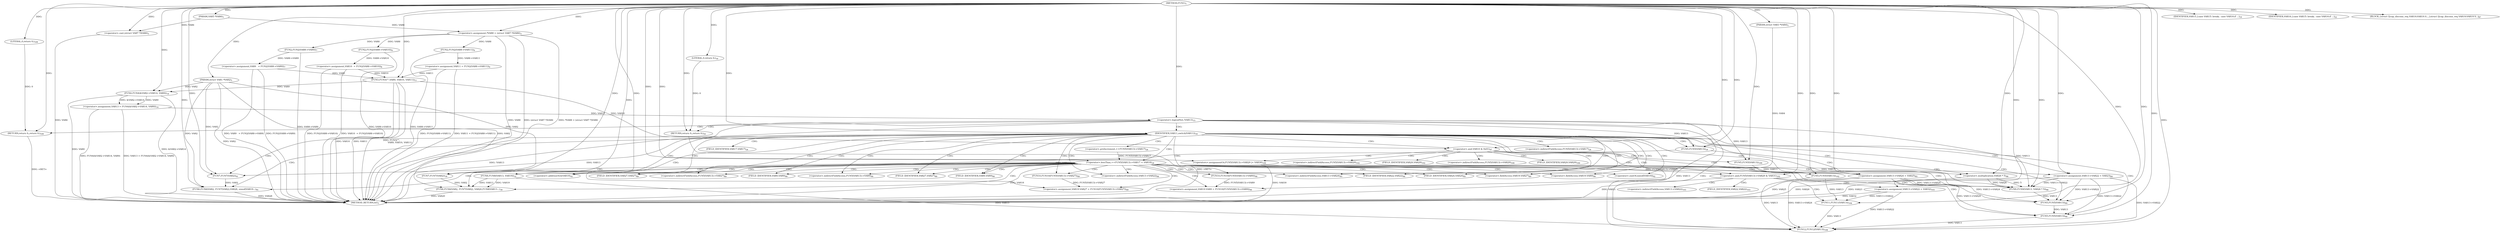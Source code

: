 digraph "FUN1" {  
"8" [label = <(METHOD,FUN1)<SUB>1</SUB>> ]
"166" [label = <(METHOD_RETURN,int)<SUB>1</SUB>> ]
"9" [label = <(PARAM,struct VAR1 *VAR2)<SUB>1</SUB>> ]
"10" [label = <(PARAM,struct VAR3 *VAR4)<SUB>1</SUB>> ]
"11" [label = <(PARAM,VAR5 *VAR6)<SUB>1</SUB>> ]
"14" [label = <(&lt;operator&gt;.assignment,*VAR8 = (struct VAR7 *)VAR6)<SUB>3</SUB>> ]
"23" [label = <(&lt;operator&gt;.assignment,VAR9   = FUN2(VAR8-&gt;VAR9))<SUB>7</SUB>> ]
"29" [label = <(&lt;operator&gt;.assignment,VAR10  = FUN2(VAR8-&gt;VAR10))<SUB>8</SUB>> ]
"35" [label = <(&lt;operator&gt;.assignment,VAR11 = FUN2(VAR8-&gt;VAR11))<SUB>9</SUB>> ]
"41" [label = <(FUN3,FUN3(&quot;&quot;,
			VAR9, VAR10, VAR11))<SUB>11</SUB>> ]
"46" [label = <(&lt;operator&gt;.assignment,VAR13 = FUN4(&amp;VAR2-&gt;VAR14, VAR9))<SUB>14</SUB>> ]
"140" [label = <(&lt;operators&gt;.assignmentOr,FUN5(VAR13)-&gt;VAR29 |= VAR30)<SUB>100</SUB>> ]
"162" [label = <(FUN12,FUN12(VAR13))<SUB>108</SUB>> ]
"164" [label = <(RETURN,return 0;,return 0;)<SUB>109</SUB>> ]
"55" [label = <(&lt;operator&gt;.logicalNot,!VAR13)<SUB>15</SUB>> ]
"61" [label = <(IDENTIFIER,VAR11,switch(VAR11))<SUB>18</SUB>> ]
"135" [label = <(&lt;operator&gt;.and,VAR10 &amp; 0x01)<SUB>97</SUB>> ]
"147" [label = <(&lt;operator&gt;.and,FUN5(VAR13)-&gt;VAR29 &amp; VAR31)<SUB>102</SUB>> ]
"165" [label = <(LITERAL,0,return 0;)<SUB>109</SUB>> ]
"16" [label = <(&lt;operator&gt;.cast,(struct VAR7 *)VAR6)<SUB>3</SUB>> ]
"25" [label = <(FUN2,FUN2(VAR8-&gt;VAR9))<SUB>7</SUB>> ]
"31" [label = <(FUN2,FUN2(VAR8-&gt;VAR10))<SUB>8</SUB>> ]
"37" [label = <(FUN2,FUN2(VAR8-&gt;VAR11))<SUB>9</SUB>> ]
"48" [label = <(FUN4,FUN4(&amp;VAR2-&gt;VAR14, VAR9))<SUB>14</SUB>> ]
"58" [label = <(RETURN,return 0;,return 0;)<SUB>16</SUB>> ]
"64" [label = <(IDENTIFIER,VAR15,{
	case VAR15:
 		break;
 
 	case VAR16:

		if ...)<SUB>19</SUB>> ]
"67" [label = <(IDENTIFIER,VAR16,{
	case VAR15:
 		break;
 
 	case VAR16:

		if ...)<SUB>22</SUB>> ]
"89" [label = <(&lt;operator&gt;.assignment,VAR13-&gt;VAR22 = VAR23)<SUB>84</SUB>> ]
"94" [label = <(&lt;operator&gt;.assignment,VAR13-&gt;VAR24 = VAR25)<SUB>85</SUB>> ]
"99" [label = <(FUN9,FUN9(VAR13, VAR26 * 5))<SUB>86</SUB>> ]
"104" [label = <(BLOCK,{
			struct l2cap_disconn_req VAR19;
			VAR19.V...,{
			struct l2cap_disconn_req VAR19;
			VAR19.V...)<SUB>87</SUB>> ]
"154" [label = <(&lt;operator&gt;.assignment,VAR13-&gt;VAR22 = VAR32)<SUB>103</SUB>> ]
"159" [label = <(FUN11,FUN11(VAR13))<SUB>104</SUB>> ]
"59" [label = <(LITERAL,0,return 0;)<SUB>16</SUB>> ]
"69" [label = <(&lt;operator&gt;.lessThan,++FUN5(VAR13)-&gt;VAR17 &lt; VAR18)<SUB>24</SUB>> ]
"106" [label = <(&lt;operator&gt;.assignment,VAR19.VAR27 = FUN10(FUN5(VAR13)-&gt;VAR27))<SUB>89</SUB>> ]
"115" [label = <(&lt;operator&gt;.assignment,VAR19.VAR9 = FUN10(FUN5(VAR13)-&gt;VAR9))<SUB>90</SUB>> ]
"124" [label = <(FUN6,FUN6(VAR2, FUN7(VAR2),
					VAR28, sizeof(VAR19...)<SUB>91</SUB>> ]
"142" [label = <(FUN5,FUN5(VAR13))<SUB>100</SUB>> ]
"78" [label = <(FUN6,FUN6(VAR2, FUN7(VAR2), VAR20,

						FUN8(VAR13...)<SUB>30</SUB>> ]
"101" [label = <(&lt;operator&gt;.multiplication,VAR26 * 5)<SUB>86</SUB>> ]
"149" [label = <(FUN5,FUN5(VAR13))<SUB>102</SUB>> ]
"70" [label = <(&lt;operator&gt;.preIncrement,++FUN5(VAR13)-&gt;VAR17)<SUB>24</SUB>> ]
"110" [label = <(FUN10,FUN10(FUN5(VAR13)-&gt;VAR27))<SUB>89</SUB>> ]
"119" [label = <(FUN10,FUN10(FUN5(VAR13)-&gt;VAR9))<SUB>90</SUB>> ]
"126" [label = <(FUN7,FUN7(VAR2))<SUB>91</SUB>> ]
"80" [label = <(FUN7,FUN7(VAR2))<SUB>30</SUB>> ]
"83" [label = <(FUN8,FUN8(VAR13, VAR19))<SUB>32</SUB>> ]
"72" [label = <(FUN5,FUN5(VAR13))<SUB>24</SUB>> ]
"112" [label = <(FUN5,FUN5(VAR13))<SUB>89</SUB>> ]
"121" [label = <(FUN5,FUN5(VAR13))<SUB>90</SUB>> ]
"141" [label = <(&lt;operator&gt;.indirectFieldAccess,FUN5(VAR13)-&gt;VAR29)<SUB>100</SUB>> ]
"144" [label = <(FIELD_IDENTIFIER,VAR29,VAR29)<SUB>100</SUB>> ]
"148" [label = <(&lt;operator&gt;.indirectFieldAccess,FUN5(VAR13)-&gt;VAR29)<SUB>102</SUB>> ]
"90" [label = <(&lt;operator&gt;.indirectFieldAccess,VAR13-&gt;VAR22)<SUB>84</SUB>> ]
"95" [label = <(&lt;operator&gt;.indirectFieldAccess,VAR13-&gt;VAR24)<SUB>85</SUB>> ]
"151" [label = <(FIELD_IDENTIFIER,VAR29,VAR29)<SUB>102</SUB>> ]
"155" [label = <(&lt;operator&gt;.indirectFieldAccess,VAR13-&gt;VAR22)<SUB>103</SUB>> ]
"92" [label = <(FIELD_IDENTIFIER,VAR22,VAR22)<SUB>84</SUB>> ]
"97" [label = <(FIELD_IDENTIFIER,VAR24,VAR24)<SUB>85</SUB>> ]
"107" [label = <(&lt;operator&gt;.fieldAccess,VAR19.VAR27)<SUB>89</SUB>> ]
"116" [label = <(&lt;operator&gt;.fieldAccess,VAR19.VAR9)<SUB>90</SUB>> ]
"129" [label = <(&lt;operator&gt;.sizeOf,sizeof(VAR19))<SUB>92</SUB>> ]
"131" [label = <(&lt;operator&gt;.addressOf,&amp;VAR19)<SUB>92</SUB>> ]
"157" [label = <(FIELD_IDENTIFIER,VAR22,VAR22)<SUB>103</SUB>> ]
"71" [label = <(&lt;operator&gt;.indirectFieldAccess,FUN5(VAR13)-&gt;VAR17)<SUB>24</SUB>> ]
"109" [label = <(FIELD_IDENTIFIER,VAR27,VAR27)<SUB>89</SUB>> ]
"111" [label = <(&lt;operator&gt;.indirectFieldAccess,FUN5(VAR13)-&gt;VAR27)<SUB>89</SUB>> ]
"118" [label = <(FIELD_IDENTIFIER,VAR9,VAR9)<SUB>90</SUB>> ]
"120" [label = <(&lt;operator&gt;.indirectFieldAccess,FUN5(VAR13)-&gt;VAR9)<SUB>90</SUB>> ]
"74" [label = <(FIELD_IDENTIFIER,VAR17,VAR17)<SUB>24</SUB>> ]
"114" [label = <(FIELD_IDENTIFIER,VAR27,VAR27)<SUB>89</SUB>> ]
"123" [label = <(FIELD_IDENTIFIER,VAR9,VAR9)<SUB>90</SUB>> ]
  "58" -> "166"  [ label = "DDG: &lt;RET&gt;"] 
  "164" -> "166"  [ label = "DDG: &lt;RET&gt;"] 
  "9" -> "166"  [ label = "DDG: VAR2"] 
  "10" -> "166"  [ label = "DDG: VAR4"] 
  "14" -> "166"  [ label = "DDG: VAR8"] 
  "16" -> "166"  [ label = "DDG: VAR6"] 
  "14" -> "166"  [ label = "DDG: (struct VAR7 *)VAR6"] 
  "14" -> "166"  [ label = "DDG: *VAR8 = (struct VAR7 *)VAR6"] 
  "25" -> "166"  [ label = "DDG: VAR8-&gt;VAR9"] 
  "23" -> "166"  [ label = "DDG: FUN2(VAR8-&gt;VAR9)"] 
  "23" -> "166"  [ label = "DDG: VAR9   = FUN2(VAR8-&gt;VAR9)"] 
  "31" -> "166"  [ label = "DDG: VAR8-&gt;VAR10"] 
  "29" -> "166"  [ label = "DDG: FUN2(VAR8-&gt;VAR10)"] 
  "29" -> "166"  [ label = "DDG: VAR10  = FUN2(VAR8-&gt;VAR10)"] 
  "37" -> "166"  [ label = "DDG: VAR8-&gt;VAR11"] 
  "35" -> "166"  [ label = "DDG: FUN2(VAR8-&gt;VAR11)"] 
  "35" -> "166"  [ label = "DDG: VAR11 = FUN2(VAR8-&gt;VAR11)"] 
  "41" -> "166"  [ label = "DDG: VAR10"] 
  "41" -> "166"  [ label = "DDG: VAR11"] 
  "41" -> "166"  [ label = "DDG: FUN3(&quot;&quot;,
			VAR9, VAR10, VAR11)"] 
  "48" -> "166"  [ label = "DDG: &amp;VAR2-&gt;VAR14"] 
  "48" -> "166"  [ label = "DDG: VAR9"] 
  "46" -> "166"  [ label = "DDG: FUN4(&amp;VAR2-&gt;VAR14, VAR9)"] 
  "46" -> "166"  [ label = "DDG: VAR13 = FUN4(&amp;VAR2-&gt;VAR14, VAR9)"] 
  "55" -> "166"  [ label = "DDG: VAR13"] 
  "55" -> "166"  [ label = "DDG: !VAR13"] 
  "124" -> "166"  [ label = "DDG: VAR28"] 
  "140" -> "166"  [ label = "DDG: VAR30"] 
  "78" -> "166"  [ label = "DDG: VAR20"] 
  "94" -> "166"  [ label = "DDG: VAR25"] 
  "147" -> "166"  [ label = "DDG: VAR31"] 
  "101" -> "166"  [ label = "DDG: VAR26"] 
  "154" -> "166"  [ label = "DDG: VAR32"] 
  "89" -> "166"  [ label = "DDG: VAR23"] 
  "69" -> "166"  [ label = "DDG: VAR18"] 
  "8" -> "9"  [ label = "DDG: "] 
  "8" -> "10"  [ label = "DDG: "] 
  "8" -> "11"  [ label = "DDG: "] 
  "11" -> "14"  [ label = "DDG: VAR6"] 
  "8" -> "14"  [ label = "DDG: "] 
  "25" -> "23"  [ label = "DDG: VAR8-&gt;VAR9"] 
  "31" -> "29"  [ label = "DDG: VAR8-&gt;VAR10"] 
  "37" -> "35"  [ label = "DDG: VAR8-&gt;VAR11"] 
  "48" -> "46"  [ label = "DDG: &amp;VAR2-&gt;VAR14"] 
  "48" -> "46"  [ label = "DDG: VAR9"] 
  "8" -> "140"  [ label = "DDG: "] 
  "165" -> "164"  [ label = "DDG: 0"] 
  "8" -> "164"  [ label = "DDG: "] 
  "8" -> "41"  [ label = "DDG: "] 
  "23" -> "41"  [ label = "DDG: VAR9"] 
  "29" -> "41"  [ label = "DDG: VAR10"] 
  "35" -> "41"  [ label = "DDG: VAR11"] 
  "8" -> "61"  [ label = "DDG: "] 
  "55" -> "162"  [ label = "DDG: VAR13"] 
  "89" -> "162"  [ label = "DDG: VAR13-&gt;VAR22"] 
  "94" -> "162"  [ label = "DDG: VAR13-&gt;VAR24"] 
  "121" -> "162"  [ label = "DDG: VAR13"] 
  "83" -> "162"  [ label = "DDG: VAR13"] 
  "149" -> "162"  [ label = "DDG: VAR13"] 
  "154" -> "162"  [ label = "DDG: VAR13-&gt;VAR22"] 
  "159" -> "162"  [ label = "DDG: VAR13"] 
  "8" -> "162"  [ label = "DDG: "] 
  "8" -> "165"  [ label = "DDG: "] 
  "11" -> "16"  [ label = "DDG: VAR6"] 
  "8" -> "16"  [ label = "DDG: "] 
  "14" -> "25"  [ label = "DDG: VAR8"] 
  "14" -> "31"  [ label = "DDG: VAR8"] 
  "14" -> "37"  [ label = "DDG: VAR8"] 
  "9" -> "48"  [ label = "DDG: VAR2"] 
  "41" -> "48"  [ label = "DDG: VAR9"] 
  "8" -> "48"  [ label = "DDG: "] 
  "46" -> "55"  [ label = "DDG: VAR13"] 
  "8" -> "55"  [ label = "DDG: "] 
  "59" -> "58"  [ label = "DDG: 0"] 
  "8" -> "58"  [ label = "DDG: "] 
  "8" -> "64"  [ label = "DDG: "] 
  "8" -> "67"  [ label = "DDG: "] 
  "8" -> "89"  [ label = "DDG: "] 
  "8" -> "94"  [ label = "DDG: "] 
  "8" -> "104"  [ label = "DDG: "] 
  "41" -> "135"  [ label = "DDG: VAR10"] 
  "8" -> "135"  [ label = "DDG: "] 
  "140" -> "147"  [ label = "DDG: FUN5(VAR13)-&gt;VAR29"] 
  "8" -> "147"  [ label = "DDG: "] 
  "8" -> "154"  [ label = "DDG: "] 
  "8" -> "59"  [ label = "DDG: "] 
  "55" -> "99"  [ label = "DDG: VAR13"] 
  "72" -> "99"  [ label = "DDG: VAR13"] 
  "89" -> "99"  [ label = "DDG: VAR13-&gt;VAR22"] 
  "94" -> "99"  [ label = "DDG: VAR13-&gt;VAR24"] 
  "8" -> "99"  [ label = "DDG: "] 
  "101" -> "99"  [ label = "DDG: VAR26"] 
  "101" -> "99"  [ label = "DDG: 5"] 
  "110" -> "106"  [ label = "DDG: FUN5(VAR13)-&gt;VAR27"] 
  "119" -> "115"  [ label = "DDG: FUN5(VAR13)-&gt;VAR9"] 
  "55" -> "142"  [ label = "DDG: VAR13"] 
  "8" -> "142"  [ label = "DDG: "] 
  "149" -> "159"  [ label = "DDG: VAR13"] 
  "154" -> "159"  [ label = "DDG: VAR13-&gt;VAR22"] 
  "8" -> "159"  [ label = "DDG: "] 
  "70" -> "69"  [ label = "DDG: FUN5(VAR13)-&gt;VAR17"] 
  "8" -> "69"  [ label = "DDG: "] 
  "8" -> "101"  [ label = "DDG: "] 
  "126" -> "124"  [ label = "DDG: VAR2"] 
  "8" -> "124"  [ label = "DDG: "] 
  "9" -> "124"  [ label = "DDG: VAR2"] 
  "142" -> "149"  [ label = "DDG: VAR13"] 
  "8" -> "149"  [ label = "DDG: "] 
  "80" -> "78"  [ label = "DDG: VAR2"] 
  "8" -> "78"  [ label = "DDG: "] 
  "9" -> "78"  [ label = "DDG: VAR2"] 
  "83" -> "78"  [ label = "DDG: VAR13"] 
  "83" -> "78"  [ label = "DDG: VAR19"] 
  "9" -> "126"  [ label = "DDG: VAR2"] 
  "8" -> "126"  [ label = "DDG: "] 
  "9" -> "80"  [ label = "DDG: VAR2"] 
  "8" -> "80"  [ label = "DDG: "] 
  "72" -> "83"  [ label = "DDG: VAR13"] 
  "8" -> "83"  [ label = "DDG: "] 
  "55" -> "72"  [ label = "DDG: VAR13"] 
  "8" -> "72"  [ label = "DDG: "] 
  "89" -> "112"  [ label = "DDG: VAR13-&gt;VAR22"] 
  "94" -> "112"  [ label = "DDG: VAR13-&gt;VAR24"] 
  "99" -> "112"  [ label = "DDG: VAR13"] 
  "8" -> "112"  [ label = "DDG: "] 
  "89" -> "121"  [ label = "DDG: VAR13-&gt;VAR22"] 
  "94" -> "121"  [ label = "DDG: VAR13-&gt;VAR24"] 
  "112" -> "121"  [ label = "DDG: VAR13"] 
  "8" -> "121"  [ label = "DDG: "] 
  "55" -> "162"  [ label = "CDG: "] 
  "55" -> "58"  [ label = "CDG: "] 
  "55" -> "61"  [ label = "CDG: "] 
  "55" -> "164"  [ label = "CDG: "] 
  "61" -> "107"  [ label = "CDG: "] 
  "61" -> "94"  [ label = "CDG: "] 
  "61" -> "115"  [ label = "CDG: "] 
  "61" -> "120"  [ label = "CDG: "] 
  "61" -> "114"  [ label = "CDG: "] 
  "61" -> "131"  [ label = "CDG: "] 
  "61" -> "69"  [ label = "CDG: "] 
  "61" -> "74"  [ label = "CDG: "] 
  "61" -> "119"  [ label = "CDG: "] 
  "61" -> "121"  [ label = "CDG: "] 
  "61" -> "95"  [ label = "CDG: "] 
  "61" -> "92"  [ label = "CDG: "] 
  "61" -> "97"  [ label = "CDG: "] 
  "61" -> "112"  [ label = "CDG: "] 
  "61" -> "129"  [ label = "CDG: "] 
  "61" -> "101"  [ label = "CDG: "] 
  "61" -> "90"  [ label = "CDG: "] 
  "61" -> "118"  [ label = "CDG: "] 
  "61" -> "70"  [ label = "CDG: "] 
  "61" -> "111"  [ label = "CDG: "] 
  "61" -> "89"  [ label = "CDG: "] 
  "61" -> "116"  [ label = "CDG: "] 
  "61" -> "99"  [ label = "CDG: "] 
  "61" -> "72"  [ label = "CDG: "] 
  "61" -> "123"  [ label = "CDG: "] 
  "61" -> "106"  [ label = "CDG: "] 
  "61" -> "126"  [ label = "CDG: "] 
  "61" -> "71"  [ label = "CDG: "] 
  "61" -> "135"  [ label = "CDG: "] 
  "61" -> "110"  [ label = "CDG: "] 
  "61" -> "124"  [ label = "CDG: "] 
  "61" -> "109"  [ label = "CDG: "] 
  "135" -> "149"  [ label = "CDG: "] 
  "135" -> "151"  [ label = "CDG: "] 
  "135" -> "144"  [ label = "CDG: "] 
  "135" -> "148"  [ label = "CDG: "] 
  "135" -> "141"  [ label = "CDG: "] 
  "135" -> "142"  [ label = "CDG: "] 
  "135" -> "140"  [ label = "CDG: "] 
  "135" -> "147"  [ label = "CDG: "] 
  "147" -> "154"  [ label = "CDG: "] 
  "147" -> "155"  [ label = "CDG: "] 
  "147" -> "157"  [ label = "CDG: "] 
  "147" -> "159"  [ label = "CDG: "] 
  "69" -> "107"  [ label = "CDG: "] 
  "69" -> "94"  [ label = "CDG: "] 
  "69" -> "115"  [ label = "CDG: "] 
  "69" -> "120"  [ label = "CDG: "] 
  "69" -> "114"  [ label = "CDG: "] 
  "69" -> "131"  [ label = "CDG: "] 
  "69" -> "119"  [ label = "CDG: "] 
  "69" -> "121"  [ label = "CDG: "] 
  "69" -> "95"  [ label = "CDG: "] 
  "69" -> "92"  [ label = "CDG: "] 
  "69" -> "97"  [ label = "CDG: "] 
  "69" -> "112"  [ label = "CDG: "] 
  "69" -> "129"  [ label = "CDG: "] 
  "69" -> "101"  [ label = "CDG: "] 
  "69" -> "90"  [ label = "CDG: "] 
  "69" -> "80"  [ label = "CDG: "] 
  "69" -> "118"  [ label = "CDG: "] 
  "69" -> "111"  [ label = "CDG: "] 
  "69" -> "89"  [ label = "CDG: "] 
  "69" -> "116"  [ label = "CDG: "] 
  "69" -> "99"  [ label = "CDG: "] 
  "69" -> "123"  [ label = "CDG: "] 
  "69" -> "106"  [ label = "CDG: "] 
  "69" -> "126"  [ label = "CDG: "] 
  "69" -> "83"  [ label = "CDG: "] 
  "69" -> "110"  [ label = "CDG: "] 
  "69" -> "124"  [ label = "CDG: "] 
  "69" -> "78"  [ label = "CDG: "] 
  "69" -> "109"  [ label = "CDG: "] 
}
